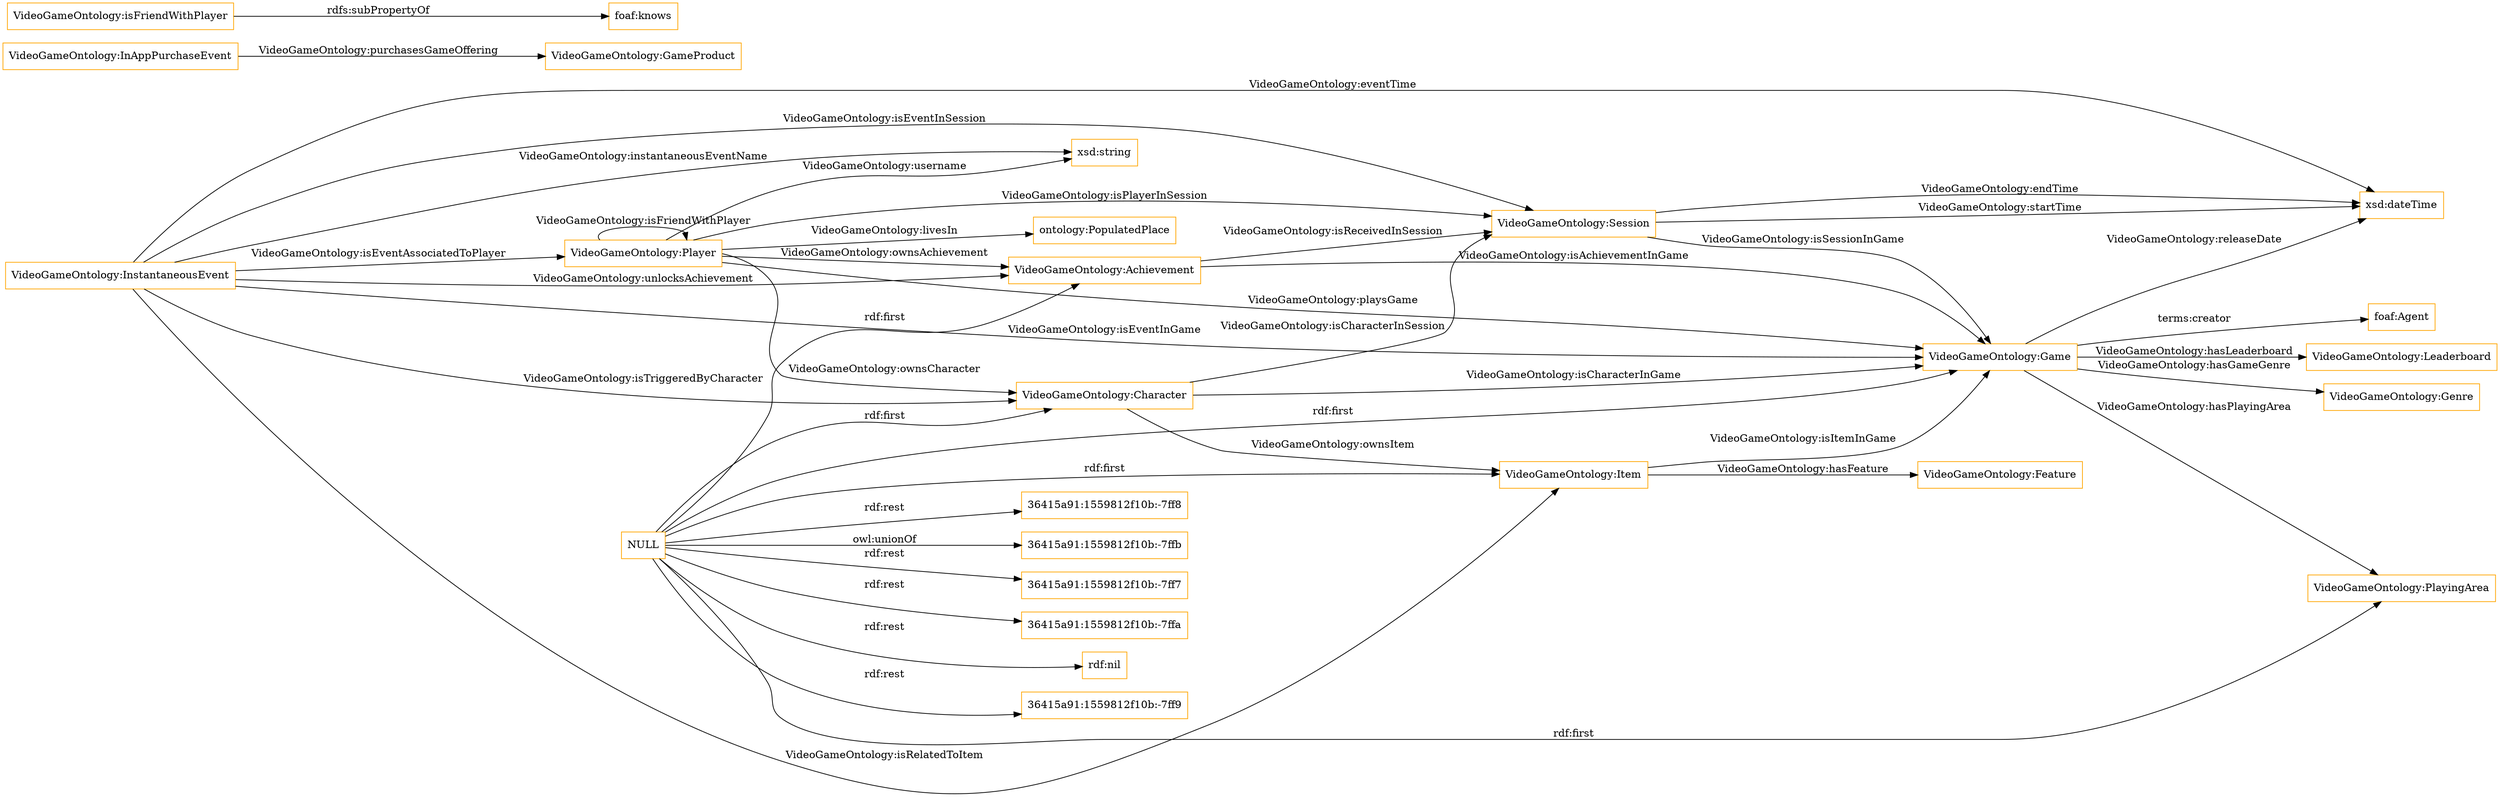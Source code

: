 digraph ar2dtool_diagram { 
rankdir=LR;
size="1501"
node [shape = rectangle, color="orange"]; "VideoGameOntology:Item" "VideoGameOntology:Achievement" "VideoGameOntology:GameProduct" "VideoGameOntology:Character" "foaf:Agent" "VideoGameOntology:Leaderboard" "ontology:PopulatedPlace" "VideoGameOntology:Session" "VideoGameOntology:Player" "VideoGameOntology:Feature" "VideoGameOntology:InstantaneousEvent" "VideoGameOntology:InAppPurchaseEvent" "VideoGameOntology:Genre" "VideoGameOntology:PlayingArea" "VideoGameOntology:Game" ; /*classes style*/
	"NULL" -> "VideoGameOntology:Character" [ label = "rdf:first" ];
	"NULL" -> "36415a91:1559812f10b:-7ffb" [ label = "owl:unionOf" ];
	"NULL" -> "VideoGameOntology:PlayingArea" [ label = "rdf:first" ];
	"NULL" -> "36415a91:1559812f10b:-7ff7" [ label = "rdf:rest" ];
	"NULL" -> "36415a91:1559812f10b:-7ffa" [ label = "rdf:rest" ];
	"NULL" -> "VideoGameOntology:Achievement" [ label = "rdf:first" ];
	"NULL" -> "rdf:nil" [ label = "rdf:rest" ];
	"NULL" -> "36415a91:1559812f10b:-7ff9" [ label = "rdf:rest" ];
	"NULL" -> "VideoGameOntology:Item" [ label = "rdf:first" ];
	"NULL" -> "36415a91:1559812f10b:-7ff8" [ label = "rdf:rest" ];
	"NULL" -> "VideoGameOntology:Game" [ label = "rdf:first" ];
	"VideoGameOntology:isFriendWithPlayer" -> "foaf:knows" [ label = "rdfs:subPropertyOf" ];
	"VideoGameOntology:Character" -> "VideoGameOntology:Game" [ label = "VideoGameOntology:isCharacterInGame" ];
	"VideoGameOntology:Player" -> "xsd:string" [ label = "VideoGameOntology:username" ];
	"VideoGameOntology:Game" -> "foaf:Agent" [ label = "terms:creator" ];
	"VideoGameOntology:InstantaneousEvent" -> "xsd:dateTime" [ label = "VideoGameOntology:eventTime" ];
	"VideoGameOntology:Session" -> "xsd:dateTime" [ label = "VideoGameOntology:startTime" ];
	"VideoGameOntology:Character" -> "VideoGameOntology:Item" [ label = "VideoGameOntology:ownsItem" ];
	"VideoGameOntology:Session" -> "xsd:dateTime" [ label = "VideoGameOntology:endTime" ];
	"VideoGameOntology:Game" -> "xsd:dateTime" [ label = "VideoGameOntology:releaseDate" ];
	"VideoGameOntology:Item" -> "VideoGameOntology:Game" [ label = "VideoGameOntology:isItemInGame" ];
	"VideoGameOntology:Game" -> "VideoGameOntology:Leaderboard" [ label = "VideoGameOntology:hasLeaderboard" ];
	"VideoGameOntology:InstantaneousEvent" -> "VideoGameOntology:Session" [ label = "VideoGameOntology:isEventInSession" ];
	"VideoGameOntology:InAppPurchaseEvent" -> "VideoGameOntology:GameProduct" [ label = "VideoGameOntology:purchasesGameOffering" ];
	"VideoGameOntology:Item" -> "VideoGameOntology:Feature" [ label = "VideoGameOntology:hasFeature" ];
	"VideoGameOntology:InstantaneousEvent" -> "VideoGameOntology:Character" [ label = "VideoGameOntology:isTriggeredByCharacter" ];
	"VideoGameOntology:Player" -> "VideoGameOntology:Character" [ label = "VideoGameOntology:ownsCharacter" ];
	"VideoGameOntology:Player" -> "ontology:PopulatedPlace" [ label = "VideoGameOntology:livesIn" ];
	"VideoGameOntology:InstantaneousEvent" -> "VideoGameOntology:Player" [ label = "VideoGameOntology:isEventAssociatedToPlayer" ];
	"VideoGameOntology:Character" -> "VideoGameOntology:Session" [ label = "VideoGameOntology:isCharacterInSession" ];
	"VideoGameOntology:Player" -> "VideoGameOntology:Achievement" [ label = "VideoGameOntology:ownsAchievement" ];
	"VideoGameOntology:Game" -> "VideoGameOntology:Genre" [ label = "VideoGameOntology:hasGameGenre" ];
	"VideoGameOntology:InstantaneousEvent" -> "VideoGameOntology:Game" [ label = "VideoGameOntology:isEventInGame" ];
	"VideoGameOntology:InstantaneousEvent" -> "VideoGameOntology:Achievement" [ label = "VideoGameOntology:unlocksAchievement" ];
	"VideoGameOntology:Achievement" -> "VideoGameOntology:Session" [ label = "VideoGameOntology:isReceivedInSession" ];
	"VideoGameOntology:Player" -> "VideoGameOntology:Session" [ label = "VideoGameOntology:isPlayerInSession" ];
	"VideoGameOntology:InstantaneousEvent" -> "xsd:string" [ label = "VideoGameOntology:instantaneousEventName" ];
	"VideoGameOntology:Achievement" -> "VideoGameOntology:Game" [ label = "VideoGameOntology:isAchievementInGame" ];
	"VideoGameOntology:Player" -> "VideoGameOntology:Game" [ label = "VideoGameOntology:playsGame" ];
	"VideoGameOntology:Session" -> "VideoGameOntology:Game" [ label = "VideoGameOntology:isSessionInGame" ];
	"VideoGameOntology:InstantaneousEvent" -> "VideoGameOntology:Item" [ label = "VideoGameOntology:isRelatedToItem" ];
	"VideoGameOntology:Game" -> "VideoGameOntology:PlayingArea" [ label = "VideoGameOntology:hasPlayingArea" ];
	"VideoGameOntology:Player" -> "VideoGameOntology:Player" [ label = "VideoGameOntology:isFriendWithPlayer" ];

}
